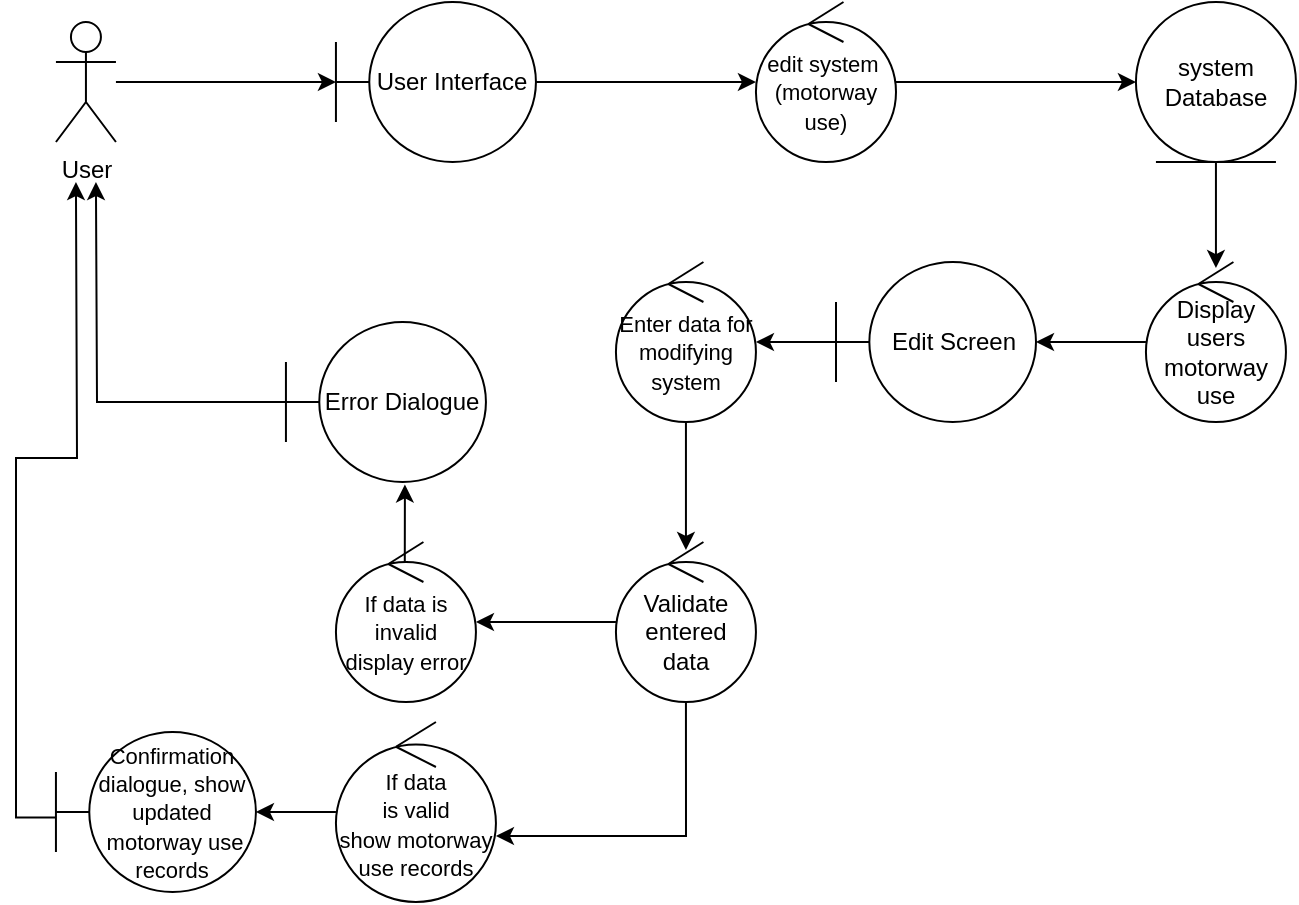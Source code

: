 <mxfile version="13.7.9" type="device"><diagram id="3_XpzzplPJ2qOQrgTIrv" name="Page-1"><mxGraphModel dx="700" dy="813" grid="1" gridSize="10" guides="1" tooltips="1" connect="1" arrows="1" fold="1" page="1" pageScale="1" pageWidth="827" pageHeight="1169" math="0" shadow="0"><root><mxCell id="0"/><mxCell id="1" parent="0"/><mxCell id="o9zlWnQwgrWvNxl4U61--14" value="" style="edgeStyle=orthogonalEdgeStyle;rounded=0;orthogonalLoop=1;jettySize=auto;html=1;" parent="1" source="o9zlWnQwgrWvNxl4U61--15" target="o9zlWnQwgrWvNxl4U61--19" edge="1"><mxGeometry relative="1" as="geometry"/></mxCell><mxCell id="o9zlWnQwgrWvNxl4U61--15" value="User" style="shape=umlActor;verticalLabelPosition=bottom;labelBackgroundColor=#ffffff;verticalAlign=top;html=1;" parent="1" vertex="1"><mxGeometry x="159.97" y="130" width="30" height="60" as="geometry"/></mxCell><mxCell id="SJNs_qGlQNgFuOqgzHtS-3" style="edgeStyle=orthogonalEdgeStyle;rounded=0;orthogonalLoop=1;jettySize=auto;html=1;entryX=0.5;entryY=0.038;entryDx=0;entryDy=0;entryPerimeter=0;" edge="1" parent="1" source="o9zlWnQwgrWvNxl4U61--17" target="o9zlWnQwgrWvNxl4U61--32"><mxGeometry relative="1" as="geometry"/></mxCell><mxCell id="o9zlWnQwgrWvNxl4U61--17" value="system Database" style="ellipse;shape=umlEntity;whiteSpace=wrap;html=1;" parent="1" vertex="1"><mxGeometry x="699.97" y="120" width="80" height="80" as="geometry"/></mxCell><mxCell id="o9zlWnQwgrWvNxl4U61--18" value="" style="edgeStyle=orthogonalEdgeStyle;rounded=0;orthogonalLoop=1;jettySize=auto;html=1;" parent="1" source="o9zlWnQwgrWvNxl4U61--19" target="o9zlWnQwgrWvNxl4U61--21" edge="1"><mxGeometry relative="1" as="geometry"/></mxCell><mxCell id="o9zlWnQwgrWvNxl4U61--19" value="User Interface" style="shape=umlBoundary;whiteSpace=wrap;html=1;" parent="1" vertex="1"><mxGeometry x="299.97" y="120" width="100" height="80" as="geometry"/></mxCell><mxCell id="o9zlWnQwgrWvNxl4U61--41" style="edgeStyle=orthogonalEdgeStyle;rounded=0;orthogonalLoop=1;jettySize=auto;html=1;entryX=0;entryY=0.5;entryDx=0;entryDy=0;" parent="1" source="o9zlWnQwgrWvNxl4U61--21" target="o9zlWnQwgrWvNxl4U61--17" edge="1"><mxGeometry relative="1" as="geometry"/></mxCell><mxCell id="o9zlWnQwgrWvNxl4U61--21" value="&lt;span style=&quot;font-size: 11px&quot;&gt;edit system&amp;nbsp;&lt;br&gt;(motorway use)&lt;br&gt;&lt;/span&gt;" style="ellipse;shape=umlControl;whiteSpace=wrap;html=1;" parent="1" vertex="1"><mxGeometry x="509.97" y="120" width="70.03" height="80" as="geometry"/></mxCell><mxCell id="SJNs_qGlQNgFuOqgzHtS-5" style="edgeStyle=orthogonalEdgeStyle;rounded=0;orthogonalLoop=1;jettySize=auto;html=1;entryX=1;entryY=0.5;entryDx=0;entryDy=0;entryPerimeter=0;" edge="1" parent="1" source="o9zlWnQwgrWvNxl4U61--32" target="SJNs_qGlQNgFuOqgzHtS-1"><mxGeometry relative="1" as="geometry"/></mxCell><mxCell id="o9zlWnQwgrWvNxl4U61--32" value="Display users motorway use" style="ellipse;shape=umlControl;whiteSpace=wrap;html=1;" parent="1" vertex="1"><mxGeometry x="704.97" y="250" width="70" height="80" as="geometry"/></mxCell><mxCell id="o9zlWnQwgrWvNxl4U61--33" value="" style="edgeStyle=orthogonalEdgeStyle;rounded=0;orthogonalLoop=1;jettySize=auto;html=1;entryX=0.585;entryY=1.015;entryDx=0;entryDy=0;entryPerimeter=0;" parent="1" edge="1"><mxGeometry relative="1" as="geometry"><mxPoint x="335.97" y="400" as="sourcePoint"/><mxPoint x="334.446" y="361.238" as="targetPoint"/></mxGeometry></mxCell><mxCell id="o9zlWnQwgrWvNxl4U61--34" value="&lt;font style=&quot;font-size: 11px&quot;&gt;If data is invalid display error&lt;/font&gt;" style="ellipse;shape=umlControl;whiteSpace=wrap;html=1;" parent="1" vertex="1"><mxGeometry x="299.97" y="390" width="70" height="80" as="geometry"/></mxCell><mxCell id="o9zlWnQwgrWvNxl4U61--35" style="edgeStyle=orthogonalEdgeStyle;rounded=0;orthogonalLoop=1;jettySize=auto;html=1;" parent="1" source="o9zlWnQwgrWvNxl4U61--36" edge="1"><mxGeometry relative="1" as="geometry"><mxPoint x="179.97" y="210" as="targetPoint"/></mxGeometry></mxCell><mxCell id="o9zlWnQwgrWvNxl4U61--36" value="Error Dialogue" style="shape=umlBoundary;whiteSpace=wrap;html=1;" parent="1" vertex="1"><mxGeometry x="274.97" y="280" width="100" height="80" as="geometry"/></mxCell><mxCell id="o9zlWnQwgrWvNxl4U61--37" value="" style="edgeStyle=orthogonalEdgeStyle;rounded=0;orthogonalLoop=1;jettySize=auto;html=1;" parent="1" source="o9zlWnQwgrWvNxl4U61--38" target="o9zlWnQwgrWvNxl4U61--40" edge="1"><mxGeometry relative="1" as="geometry"/></mxCell><mxCell id="o9zlWnQwgrWvNxl4U61--38" value="&lt;font style=&quot;font-size: 11px&quot;&gt;If data&lt;br&gt;is valid&lt;br&gt;show motorway use records&lt;br&gt;&lt;/font&gt;" style="ellipse;shape=umlControl;whiteSpace=wrap;html=1;" parent="1" vertex="1"><mxGeometry x="299.97" y="480" width="80" height="90" as="geometry"/></mxCell><mxCell id="o9zlWnQwgrWvNxl4U61--39" style="edgeStyle=orthogonalEdgeStyle;rounded=0;orthogonalLoop=1;jettySize=auto;html=1;exitX=0;exitY=0.534;exitDx=0;exitDy=0;exitPerimeter=0;" parent="1" source="o9zlWnQwgrWvNxl4U61--40" edge="1"><mxGeometry relative="1" as="geometry"><mxPoint x="169.97" y="210" as="targetPoint"/></mxGeometry></mxCell><mxCell id="o9zlWnQwgrWvNxl4U61--40" value="&lt;font style=&quot;font-size: 11px&quot;&gt;Confirmation dialogue, show updated&lt;br&gt;&amp;nbsp;motorway use records&lt;/font&gt;" style="shape=umlBoundary;whiteSpace=wrap;html=1;" parent="1" vertex="1"><mxGeometry x="159.97" y="485" width="100" height="80" as="geometry"/></mxCell><mxCell id="SJNs_qGlQNgFuOqgzHtS-8" style="edgeStyle=orthogonalEdgeStyle;rounded=0;orthogonalLoop=1;jettySize=auto;html=1;entryX=1;entryY=0.5;entryDx=0;entryDy=0;entryPerimeter=0;" edge="1" parent="1" source="SJNs_qGlQNgFuOqgzHtS-1" target="SJNs_qGlQNgFuOqgzHtS-6"><mxGeometry relative="1" as="geometry"/></mxCell><mxCell id="SJNs_qGlQNgFuOqgzHtS-1" value="Edit Screen" style="shape=umlBoundary;whiteSpace=wrap;html=1;" vertex="1" parent="1"><mxGeometry x="550" y="250" width="100" height="80" as="geometry"/></mxCell><mxCell id="SJNs_qGlQNgFuOqgzHtS-9" style="edgeStyle=orthogonalEdgeStyle;rounded=0;orthogonalLoop=1;jettySize=auto;html=1;entryX=0.5;entryY=0.05;entryDx=0;entryDy=0;entryPerimeter=0;" edge="1" parent="1" source="SJNs_qGlQNgFuOqgzHtS-6" target="SJNs_qGlQNgFuOqgzHtS-7"><mxGeometry relative="1" as="geometry"/></mxCell><mxCell id="SJNs_qGlQNgFuOqgzHtS-6" value="&lt;font style=&quot;font-size: 11px&quot;&gt;Enter data for modifying system&lt;/font&gt;" style="ellipse;shape=umlControl;whiteSpace=wrap;html=1;" vertex="1" parent="1"><mxGeometry x="439.97" y="250" width="70" height="80" as="geometry"/></mxCell><mxCell id="SJNs_qGlQNgFuOqgzHtS-10" style="edgeStyle=orthogonalEdgeStyle;rounded=0;orthogonalLoop=1;jettySize=auto;html=1;entryX=1;entryY=0.633;entryDx=0;entryDy=0;entryPerimeter=0;" edge="1" parent="1" source="SJNs_qGlQNgFuOqgzHtS-7" target="o9zlWnQwgrWvNxl4U61--38"><mxGeometry relative="1" as="geometry"><Array as="points"><mxPoint x="475" y="537"/></Array></mxGeometry></mxCell><mxCell id="SJNs_qGlQNgFuOqgzHtS-11" style="edgeStyle=orthogonalEdgeStyle;rounded=0;orthogonalLoop=1;jettySize=auto;html=1;entryX=1;entryY=0.5;entryDx=0;entryDy=0;entryPerimeter=0;" edge="1" parent="1" source="SJNs_qGlQNgFuOqgzHtS-7" target="o9zlWnQwgrWvNxl4U61--34"><mxGeometry relative="1" as="geometry"/></mxCell><mxCell id="SJNs_qGlQNgFuOqgzHtS-7" value="Validate&lt;br&gt;entered&lt;br&gt;data" style="ellipse;shape=umlControl;whiteSpace=wrap;html=1;" vertex="1" parent="1"><mxGeometry x="439.97" y="390" width="70" height="80" as="geometry"/></mxCell></root></mxGraphModel></diagram></mxfile>